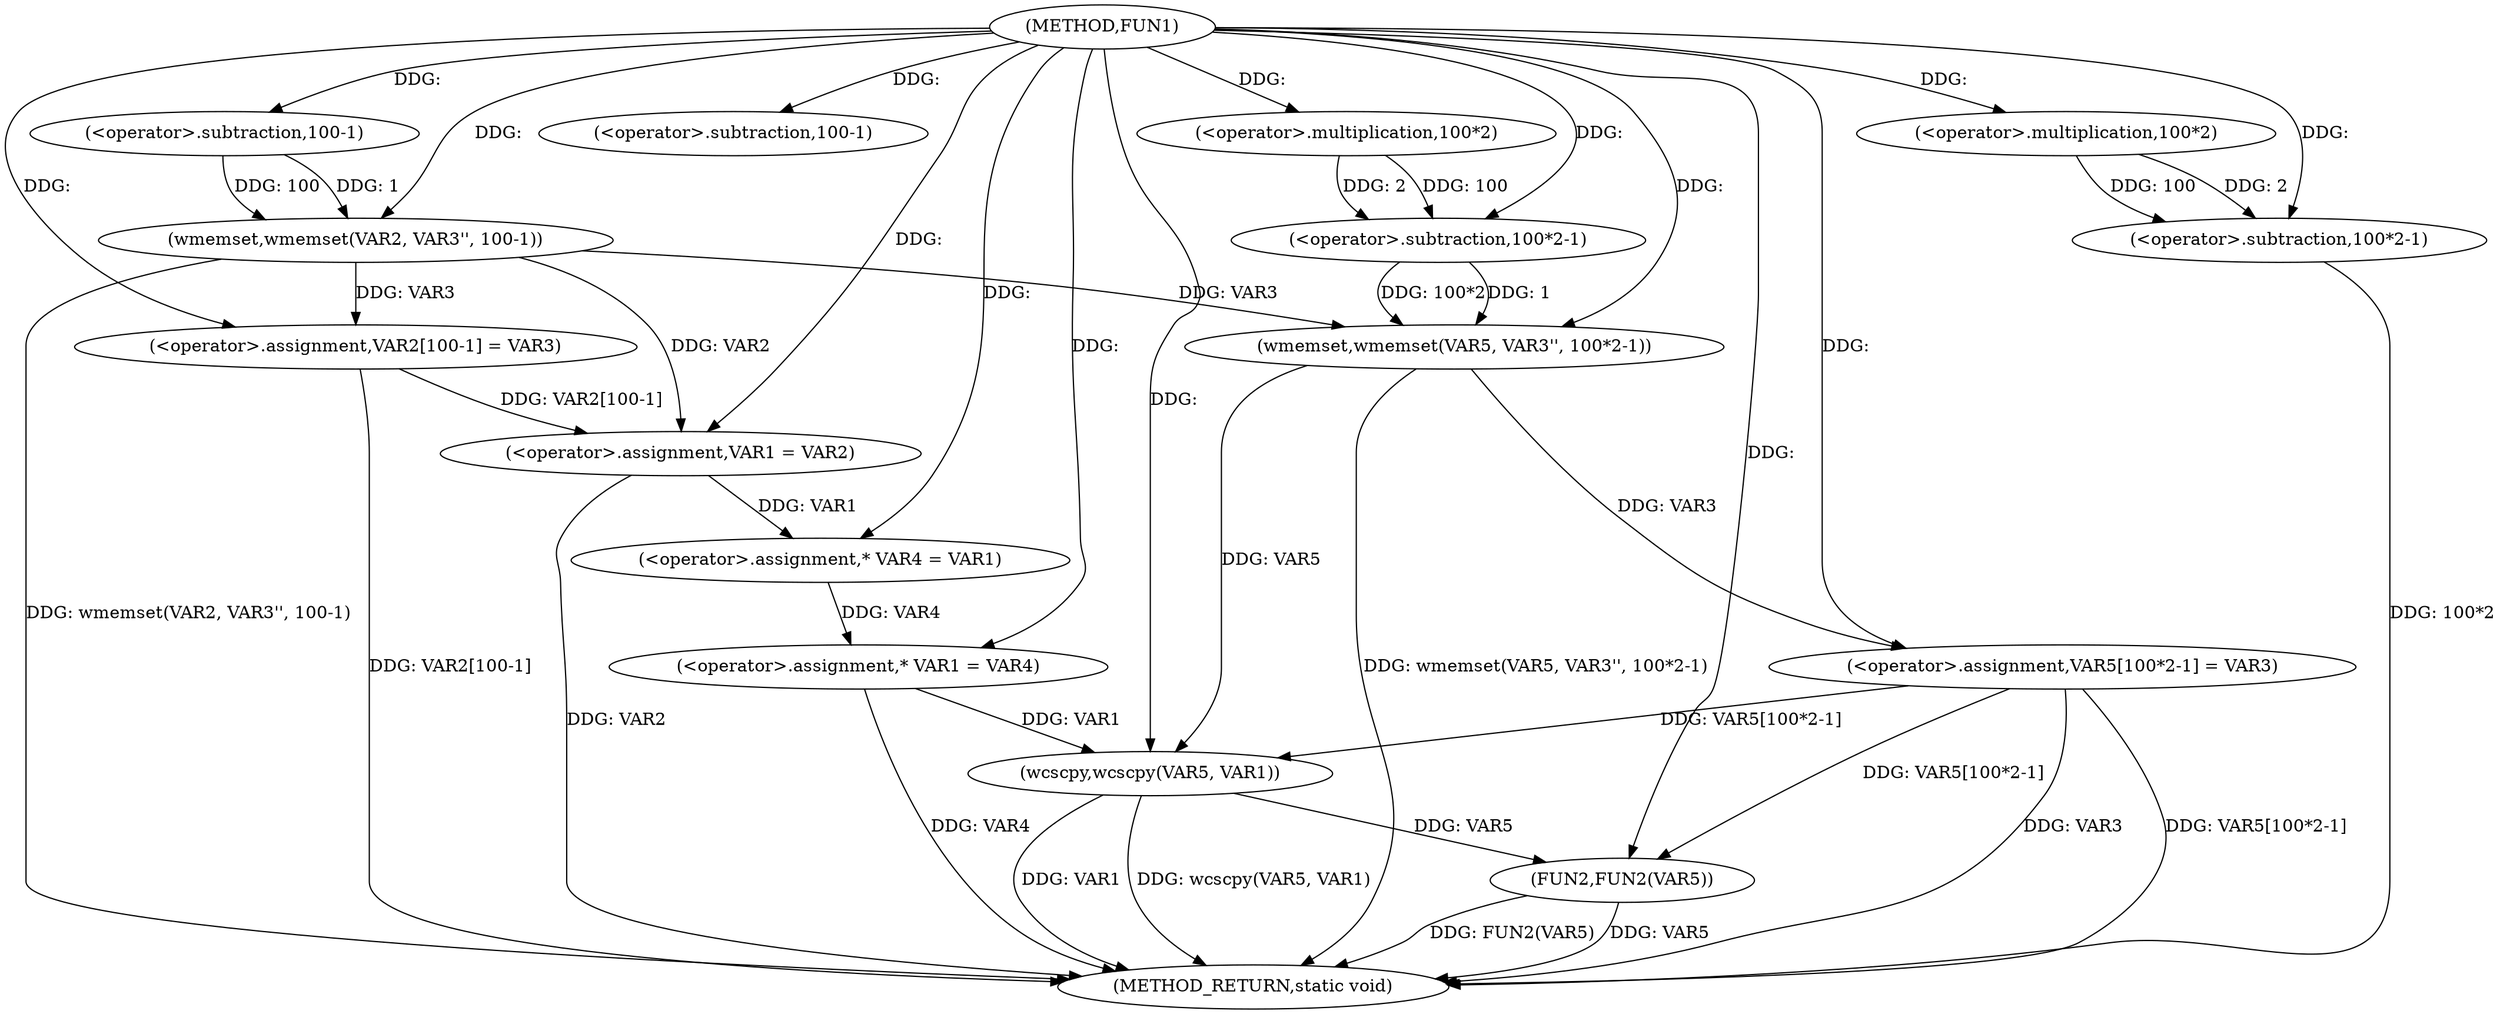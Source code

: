 digraph FUN1 {  
"1000100" [label = "(METHOD,FUN1)" ]
"1000153" [label = "(METHOD_RETURN,static void)" ]
"1000104" [label = "(wmemset,wmemset(VAR2, VAR3'', 100-1))" ]
"1000107" [label = "(<operator>.subtraction,100-1)" ]
"1000110" [label = "(<operator>.assignment,VAR2[100-1] = VAR3)" ]
"1000113" [label = "(<operator>.subtraction,100-1)" ]
"1000117" [label = "(<operator>.assignment,VAR1 = VAR2)" ]
"1000122" [label = "(<operator>.assignment,* VAR4 = VAR1)" ]
"1000126" [label = "(<operator>.assignment,* VAR1 = VAR4)" ]
"1000131" [label = "(wmemset,wmemset(VAR5, VAR3'', 100*2-1))" ]
"1000134" [label = "(<operator>.subtraction,100*2-1)" ]
"1000135" [label = "(<operator>.multiplication,100*2)" ]
"1000139" [label = "(<operator>.assignment,VAR5[100*2-1] = VAR3)" ]
"1000142" [label = "(<operator>.subtraction,100*2-1)" ]
"1000143" [label = "(<operator>.multiplication,100*2)" ]
"1000148" [label = "(wcscpy,wcscpy(VAR5, VAR1))" ]
"1000151" [label = "(FUN2,FUN2(VAR5))" ]
  "1000151" -> "1000153"  [ label = "DDG: FUN2(VAR5)"] 
  "1000104" -> "1000153"  [ label = "DDG: wmemset(VAR2, VAR3'', 100-1)"] 
  "1000148" -> "1000153"  [ label = "DDG: wcscpy(VAR5, VAR1)"] 
  "1000148" -> "1000153"  [ label = "DDG: VAR1"] 
  "1000126" -> "1000153"  [ label = "DDG: VAR4"] 
  "1000117" -> "1000153"  [ label = "DDG: VAR2"] 
  "1000131" -> "1000153"  [ label = "DDG: wmemset(VAR5, VAR3'', 100*2-1)"] 
  "1000139" -> "1000153"  [ label = "DDG: VAR5[100*2-1]"] 
  "1000151" -> "1000153"  [ label = "DDG: VAR5"] 
  "1000142" -> "1000153"  [ label = "DDG: 100*2"] 
  "1000139" -> "1000153"  [ label = "DDG: VAR3"] 
  "1000110" -> "1000153"  [ label = "DDG: VAR2[100-1]"] 
  "1000100" -> "1000104"  [ label = "DDG: "] 
  "1000107" -> "1000104"  [ label = "DDG: 100"] 
  "1000107" -> "1000104"  [ label = "DDG: 1"] 
  "1000100" -> "1000107"  [ label = "DDG: "] 
  "1000104" -> "1000110"  [ label = "DDG: VAR3"] 
  "1000100" -> "1000110"  [ label = "DDG: "] 
  "1000100" -> "1000113"  [ label = "DDG: "] 
  "1000104" -> "1000117"  [ label = "DDG: VAR2"] 
  "1000110" -> "1000117"  [ label = "DDG: VAR2[100-1]"] 
  "1000100" -> "1000117"  [ label = "DDG: "] 
  "1000117" -> "1000122"  [ label = "DDG: VAR1"] 
  "1000100" -> "1000122"  [ label = "DDG: "] 
  "1000122" -> "1000126"  [ label = "DDG: VAR4"] 
  "1000100" -> "1000126"  [ label = "DDG: "] 
  "1000100" -> "1000131"  [ label = "DDG: "] 
  "1000104" -> "1000131"  [ label = "DDG: VAR3"] 
  "1000134" -> "1000131"  [ label = "DDG: 100*2"] 
  "1000134" -> "1000131"  [ label = "DDG: 1"] 
  "1000135" -> "1000134"  [ label = "DDG: 100"] 
  "1000135" -> "1000134"  [ label = "DDG: 2"] 
  "1000100" -> "1000135"  [ label = "DDG: "] 
  "1000100" -> "1000134"  [ label = "DDG: "] 
  "1000131" -> "1000139"  [ label = "DDG: VAR3"] 
  "1000100" -> "1000139"  [ label = "DDG: "] 
  "1000143" -> "1000142"  [ label = "DDG: 100"] 
  "1000143" -> "1000142"  [ label = "DDG: 2"] 
  "1000100" -> "1000143"  [ label = "DDG: "] 
  "1000100" -> "1000142"  [ label = "DDG: "] 
  "1000131" -> "1000148"  [ label = "DDG: VAR5"] 
  "1000139" -> "1000148"  [ label = "DDG: VAR5[100*2-1]"] 
  "1000100" -> "1000148"  [ label = "DDG: "] 
  "1000126" -> "1000148"  [ label = "DDG: VAR1"] 
  "1000139" -> "1000151"  [ label = "DDG: VAR5[100*2-1]"] 
  "1000148" -> "1000151"  [ label = "DDG: VAR5"] 
  "1000100" -> "1000151"  [ label = "DDG: "] 
}
